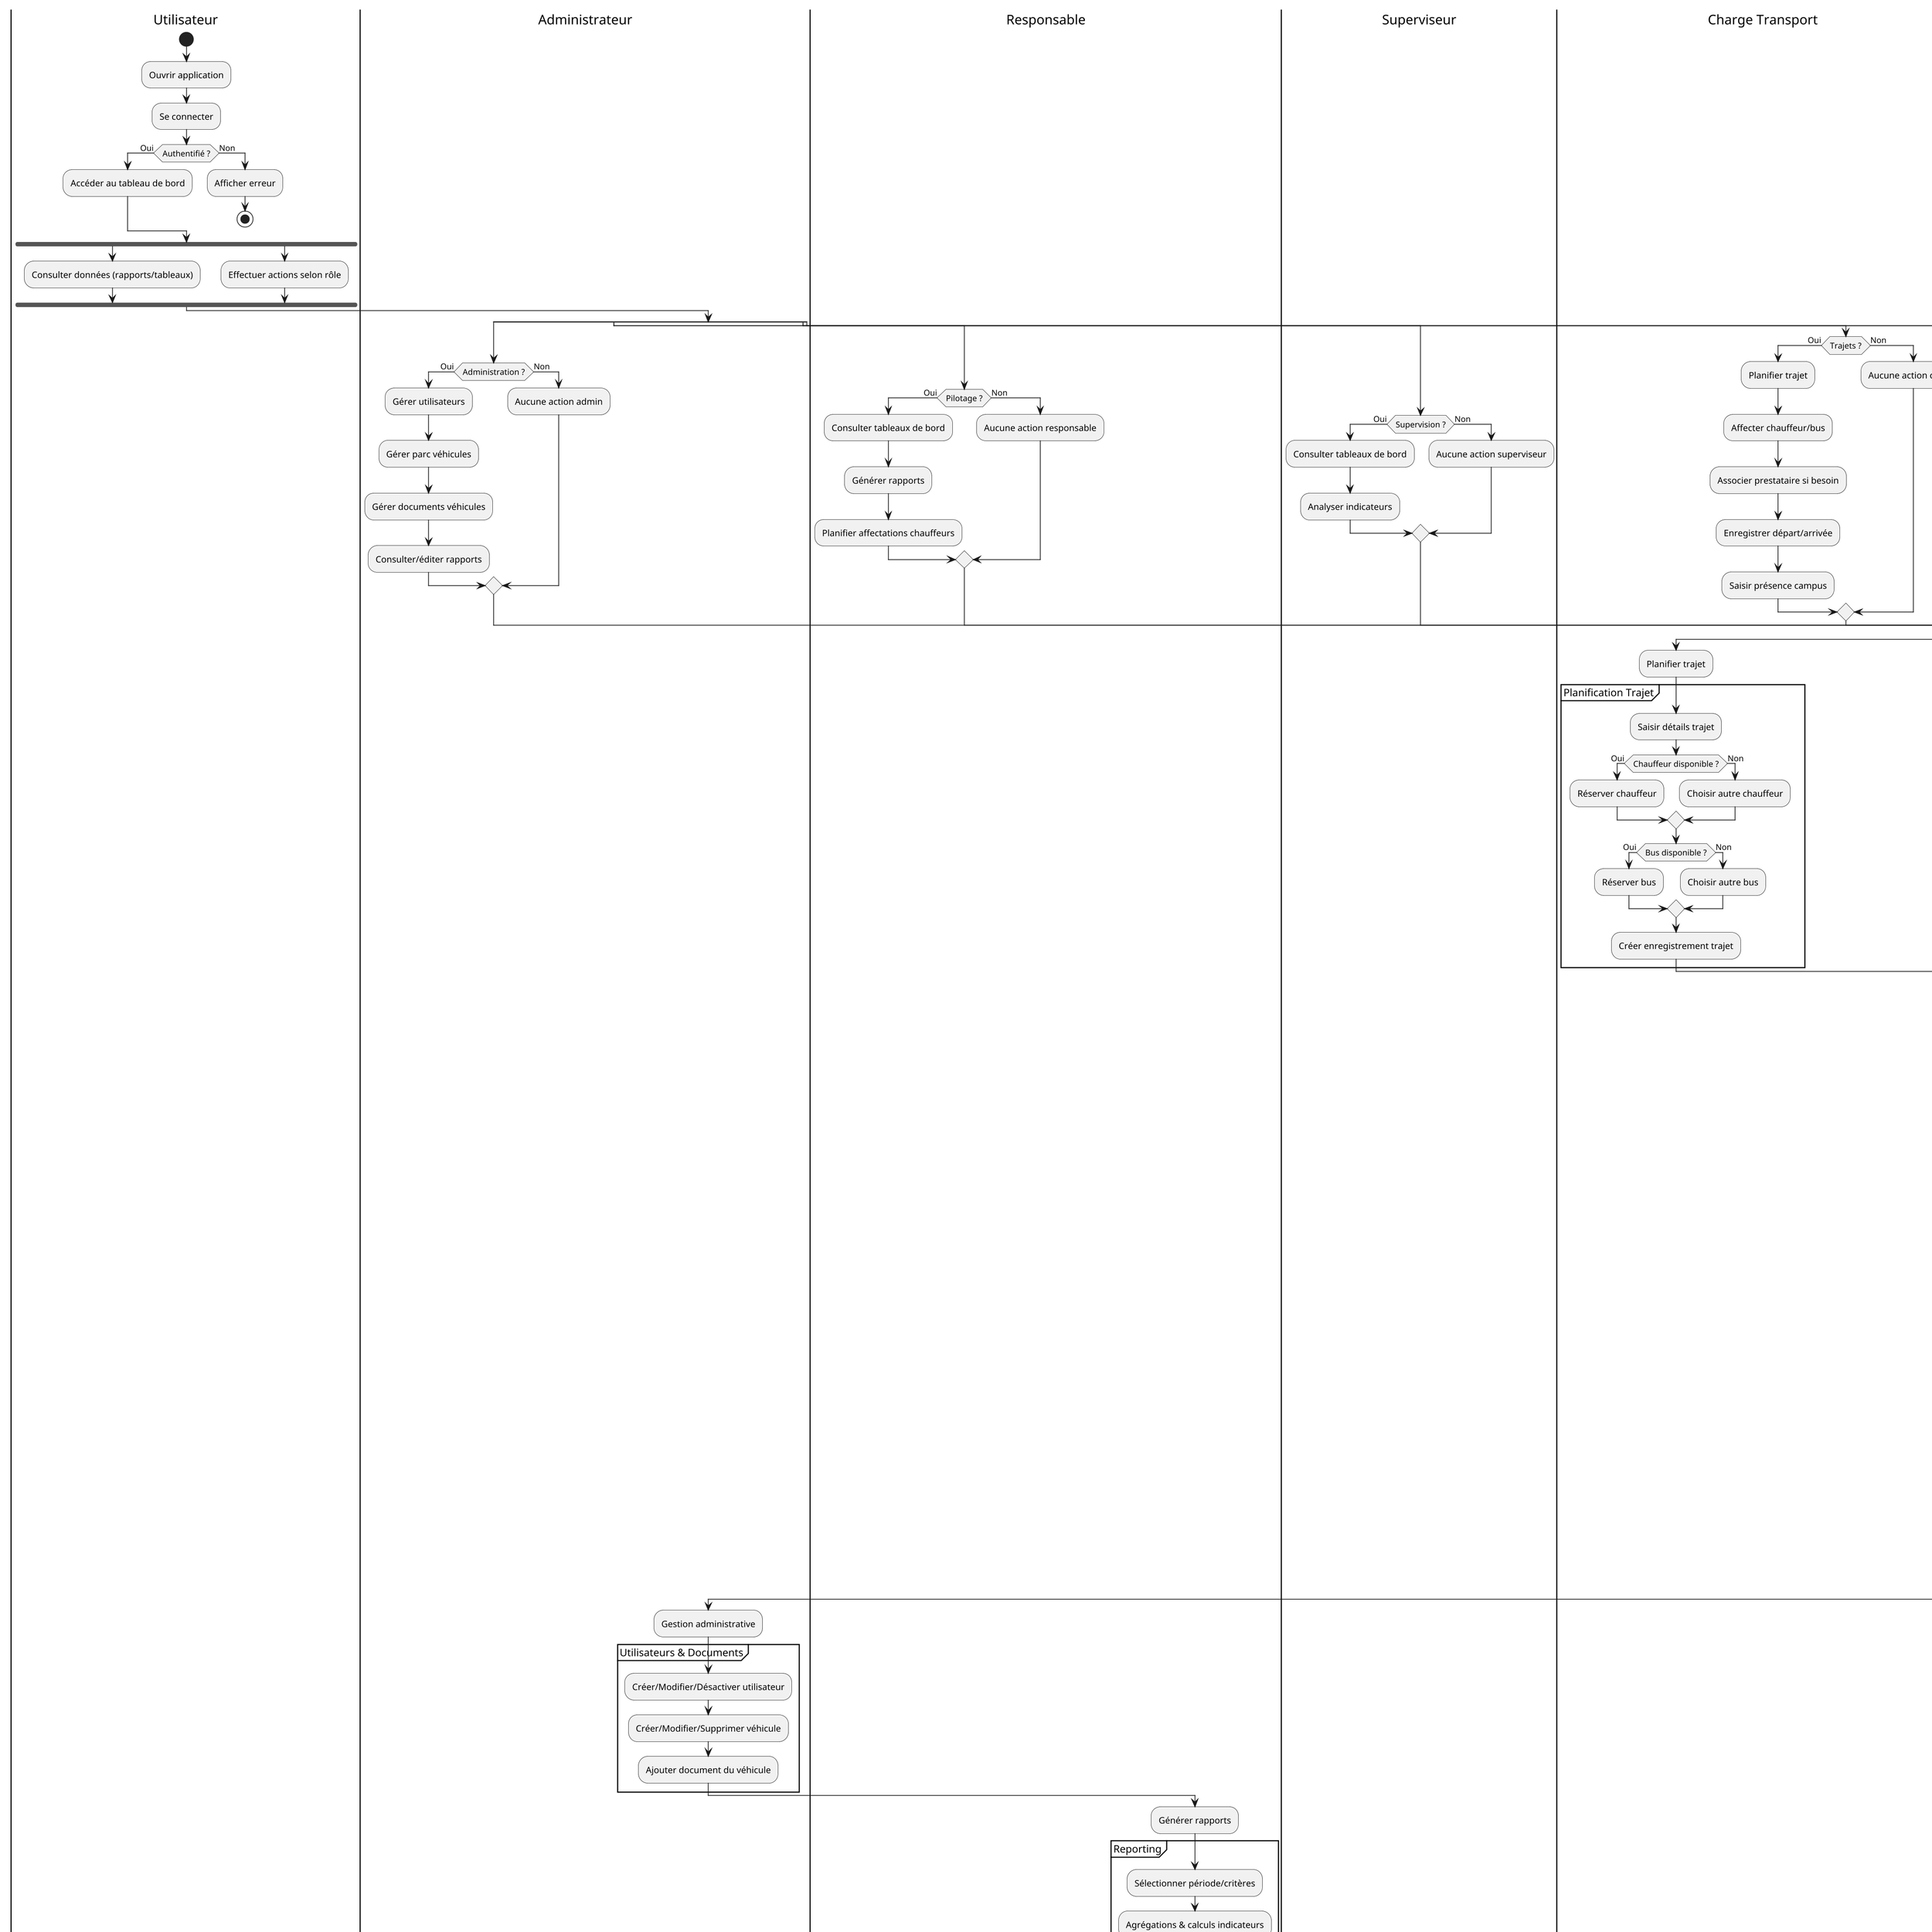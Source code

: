 @startuml Activite_Generale_Transport_UDM
' =============================================
' Diagramme d’activité (général) – Transport UdM
' =============================================
skinparam defaultFontName Arial
skinparam shadowing false
skinparam dpi 150
skinparam wrapWidth 2000

' Swimlanes par rôle principal
|Utilisateur|
start
:Ouvrir application;
:Se connecter;
if (Authentifié ?) then (Oui)
  :Accéder au tableau de bord;
else (Non)
  :Afficher erreur;
  stop
endif

fork
  :Consulter données (rapports/tableaux);
fork again
  :Effectuer actions selon rôle;
end fork

' =====================
' Branche Actions par rôle
' =====================
split
  |Administrateur|
  if (Administration ?) then (Oui)
    :Gérer utilisateurs;
    :Gérer parc véhicules;
    :Gérer documents véhicules;
    :Consulter/éditer rapports;
  else (Non)
    :Aucune action admin;
  endif
split again
  |Responsable|
  if (Pilotage ?) then (Oui)
    :Consulter tableaux de bord;
    :Générer rapports;
    :Planifier affectations chauffeurs;
  else (Non)
    :Aucune action responsable;
  endif
split again
  |Superviseur|
  if (Supervision ?) then (Oui)
    :Consulter tableaux de bord;
    :Analyser indicateurs;
  else (Non)
    :Aucune action superviseur;
  endif
split again
  |Charge Transport|
  if (Trajets ?) then (Oui)
    :Planifier trajet;
    :Affecter chauffeur/bus;
    :Associer prestataire si besoin;
    :Enregistrer départ/arrivée;
    :Saisir présence campus;
  else (Non)
    :Aucune action charge;
  endif
split again
  |Chauffeur|
  if (Course ?) then (Oui)
    :Consulter affectations;
    :Signaler panne si nécessaire;
    :Confirmer départ/arrivée;
  else (Non)
    :Aucune action chauffeur;
  endif
split again
  |Mécanicien|
  if (Maintenance ?) then (Oui)
    :Enregistrer carburation;
    :Enregistrer vidange;
    :Traiter dépannage;
  else (Non)
    :Aucune action mécanicien;
  endif
end split

' =====================
' Séquences clés encapsulées (appels)
' =====================
|Charge Transport|
:Planifier trajet;
partition "Planification Trajet" {
  :Saisir détails trajet;
  if (Chauffeur disponible ?) then (Oui)
    :Réserver chauffeur;
  else (Non)
    :Choisir autre chauffeur;
  endif
  if (Bus disponible ?) then (Oui)
    :Réserver bus;
  else (Non)
    :Choisir autre bus;
  endif
  :Créer enregistrement trajet;
}

|Mécanicien|
:Traiter panne/dépannage;
partition "Gestion Panne/Dépannage" {
  :Enregistrer panne;
  if (Criticité élevée ?) then (Oui)
    :Notifier équipe;
  endif
  :Planifier ou enregistrer dépannage;
  :Clôturer panne si résolue;
}

|Mécanicien|
:Enregistrer entretien;
partition "Carburation/Vidange" {
  :Saisir carburation (litres, prix, km);
  :Calculer coût total;
  :Enregistrer;
  :Saisir vidange (type huile, km, date);
  :Valider type d’huile;
  :Enregistrer;
}

|Administrateur|
:Gestion administrative;
partition "Utilisateurs & Documents" {
  :Créer/Modifier/Désactiver utilisateur;
  :Créer/Modifier/Supprimer véhicule;
  :Ajouter document du véhicule;
}

|Responsable|
:Générer rapports;
partition "Reporting" {
  :Sélectionner période/critères;
  :Agrégations & calculs indicateurs;
  :Exporter PDF/CSV;
}

' =====================
' Processus planifié (Carburant)
' =====================
| |  ' voie neutre (pas de rôle humain)
partition "Vérification Carburant (scheduler)" {
  :Analyser niveaux carburant;
  if (Seuil franchi ?) then (Oui)
    :Mettre à jour FuelAlertState;
    :Notifier administrateur;
  else (Non)
    :Aucune alerte;
  endif
}

|Utilisateur|
stop
@enduml

